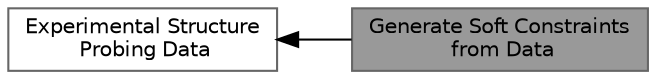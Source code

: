 digraph "Generate Soft Constraints from Data"
{
 // INTERACTIVE_SVG=YES
 // LATEX_PDF_SIZE
  bgcolor="transparent";
  edge [fontname=Helvetica,fontsize=10,labelfontname=Helvetica,labelfontsize=10];
  node [fontname=Helvetica,fontsize=10,shape=box,height=0.2,width=0.4];
  rankdir=LR;
  Node1 [label="Generate Soft Constraints\l from Data",height=0.2,width=0.4,color="gray40", fillcolor="grey60", style="filled", fontcolor="black",tooltip="Find a vector of perturbation energies that minimizes the discripancies between predicted and observe..."];
  Node2 [label="Experimental Structure\l Probing Data",height=0.2,width=0.4,color="grey40", fillcolor="white", style="filled",URL="$group__probing__data.html",tooltip="Include Experimental Structure Probing Data to Guide Structure Predictions."];
  Node2->Node1 [shape=plaintext, dir="back", style="solid"];
}
